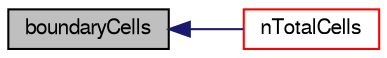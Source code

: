 digraph "boundaryCells"
{
  bgcolor="transparent";
  edge [fontname="FreeSans",fontsize="10",labelfontname="FreeSans",labelfontsize="10"];
  node [fontname="FreeSans",fontsize="10",shape=record];
  rankdir="LR";
  Node3383 [label="boundaryCells",height=0.2,width=0.4,color="black", fillcolor="grey75", style="filled", fontcolor="black"];
  Node3383 -> Node3384 [dir="back",color="midnightblue",fontsize="10",style="solid",fontname="FreeSans"];
  Node3384 [label="nTotalCells",height=0.2,width=0.4,color="red",URL="$a27334.html#af5f312e4d0bc5cbcc088e7c247d3a97a",tooltip="Return total number of cells in decomposed mesh. "];
}
